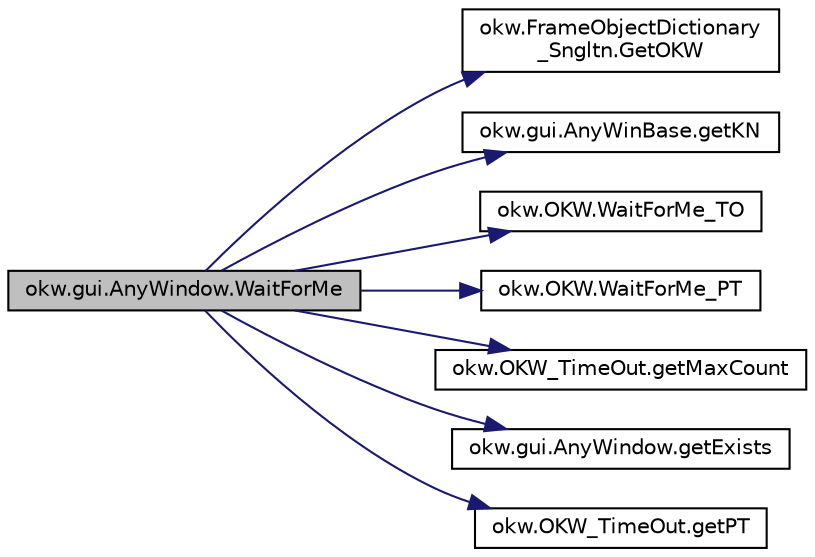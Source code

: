 digraph "okw.gui.AnyWindow.WaitForMe"
{
 // INTERACTIVE_SVG=YES
  edge [fontname="Helvetica",fontsize="10",labelfontname="Helvetica",labelfontsize="10"];
  node [fontname="Helvetica",fontsize="10",shape=record];
  rankdir="LR";
  Node8 [label="okw.gui.AnyWindow.WaitForMe",height=0.2,width=0.4,color="black", fillcolor="grey75", style="filled", fontcolor="black"];
  Node8 -> Node9 [color="midnightblue",fontsize="10",style="solid",fontname="Helvetica"];
  Node9 [label="okw.FrameObjectDictionary\l_Sngltn.GetOKW",height=0.2,width=0.4,color="black", fillcolor="white", style="filled",URL="$classokw_1_1_frame_object_dictionary___sngltn.html#af0f61f17d968be6f9faf5a3af4c708d5",tooltip="Holt für einen GUI-Object die angehängte Annotation. "];
  Node8 -> Node10 [color="midnightblue",fontsize="10",style="solid",fontname="Helvetica"];
  Node10 [label="okw.gui.AnyWinBase.getKN",height=0.2,width=0.4,color="black", fillcolor="white", style="filled",URL="$classokw_1_1gui_1_1_any_win_base.html#a064dcf61895c04b3dcd899d901586095",tooltip="Setzten des Objekt KN. "];
  Node8 -> Node11 [color="midnightblue",fontsize="10",style="solid",fontname="Helvetica"];
  Node11 [label="okw.OKW.WaitForMe_TO",height=0.2,width=0.4,color="black", fillcolor="white", style="filled",URL="$interfaceokw_1_1_o_k_w.html#af34bc34f70320801da0d077669491629",tooltip="_T_ime_O_ut in Secunden [s] für das aktuelle Object. "];
  Node8 -> Node12 [color="midnightblue",fontsize="10",style="solid",fontname="Helvetica"];
  Node12 [label="okw.OKW.WaitForMe_PT",height=0.2,width=0.4,color="black", fillcolor="white", style="filled",URL="$interfaceokw_1_1_o_k_w.html#a243bbdc6c866386fd64fd4c4758a14b7",tooltip="_P_olling _T_ime in [ms] für das aktuelle Object. "];
  Node8 -> Node13 [color="midnightblue",fontsize="10",style="solid",fontname="Helvetica"];
  Node13 [label="okw.OKW_TimeOut.getMaxCount",height=0.2,width=0.4,color="black", fillcolor="white", style="filled",URL="$classokw_1_1_o_k_w___time_out.html#adf7b9cc33db065c1f284bb5db2227b51",tooltip="Anzahl der berechnetten Zyklen. "];
  Node8 -> Node14 [color="midnightblue",fontsize="10",style="solid",fontname="Helvetica"];
  Node14 [label="okw.gui.AnyWindow.getExists",height=0.2,width=0.4,color="black", fillcolor="white", style="filled",URL="$classokw_1_1gui_1_1_any_window.html#a817be880f1fbf753c65e85e68a7257ea",tooltip="Prüft die Existenz des aktuellen Objektes. "];
  Node8 -> Node15 [color="midnightblue",fontsize="10",style="solid",fontname="Helvetica"];
  Node15 [label="okw.OKW_TimeOut.getPT",height=0.2,width=0.4,color="black", fillcolor="white", style="filled",URL="$classokw_1_1_o_k_w___time_out.html#ab7142e5e6adc82f308a70177c71ced2c",tooltip="Wartezeit zwischen zwei Pollings in [ms]. "];
}
